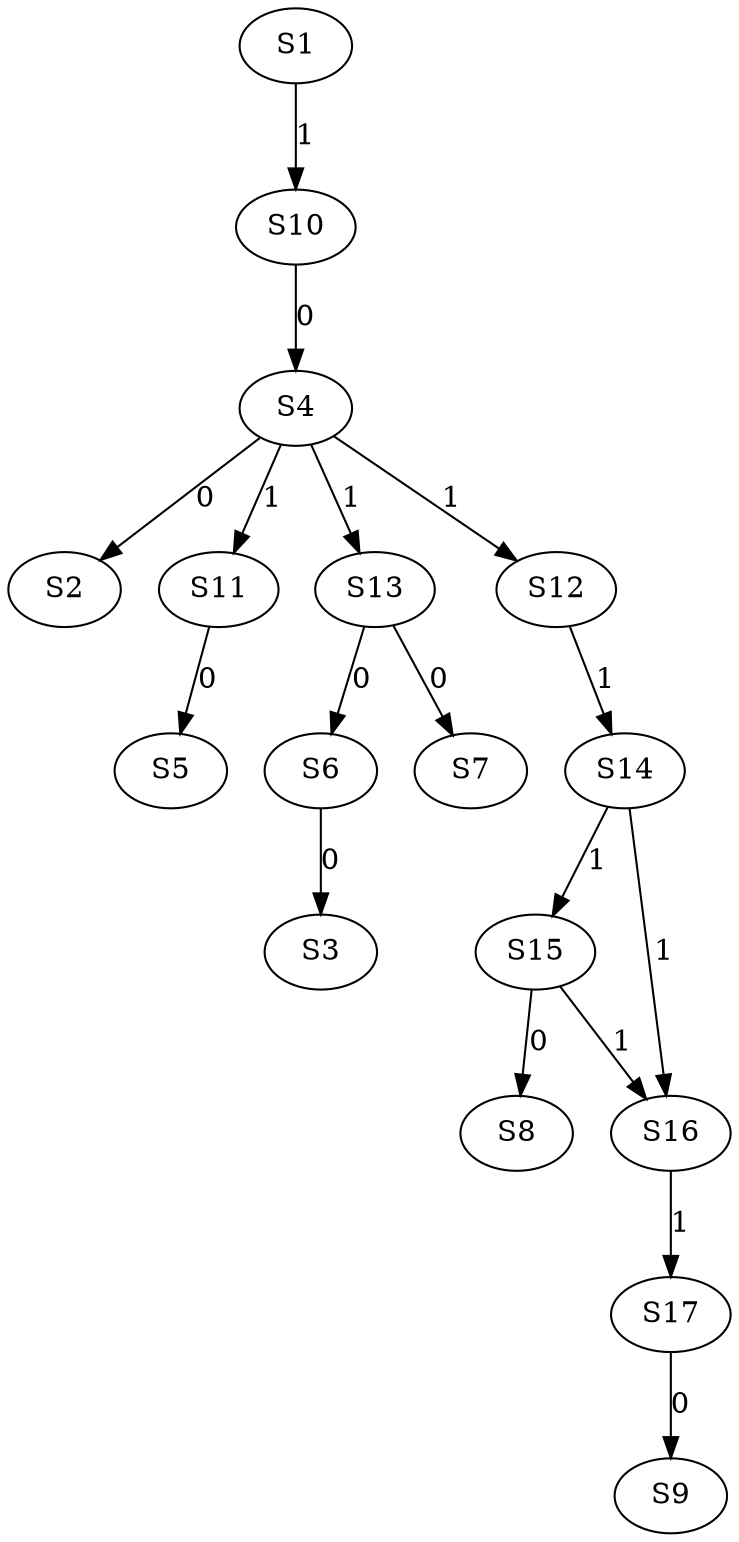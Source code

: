 strict digraph {
	S4 -> S2 [ label = 0 ];
	S6 -> S3 [ label = 0 ];
	S10 -> S4 [ label = 0 ];
	S11 -> S5 [ label = 0 ];
	S13 -> S6 [ label = 0 ];
	S13 -> S7 [ label = 0 ];
	S15 -> S8 [ label = 0 ];
	S17 -> S9 [ label = 0 ];
	S1 -> S10 [ label = 1 ];
	S4 -> S11 [ label = 1 ];
	S4 -> S12 [ label = 1 ];
	S4 -> S13 [ label = 1 ];
	S12 -> S14 [ label = 1 ];
	S14 -> S15 [ label = 1 ];
	S14 -> S16 [ label = 1 ];
	S16 -> S17 [ label = 1 ];
	S15 -> S16 [ label = 1 ];
}